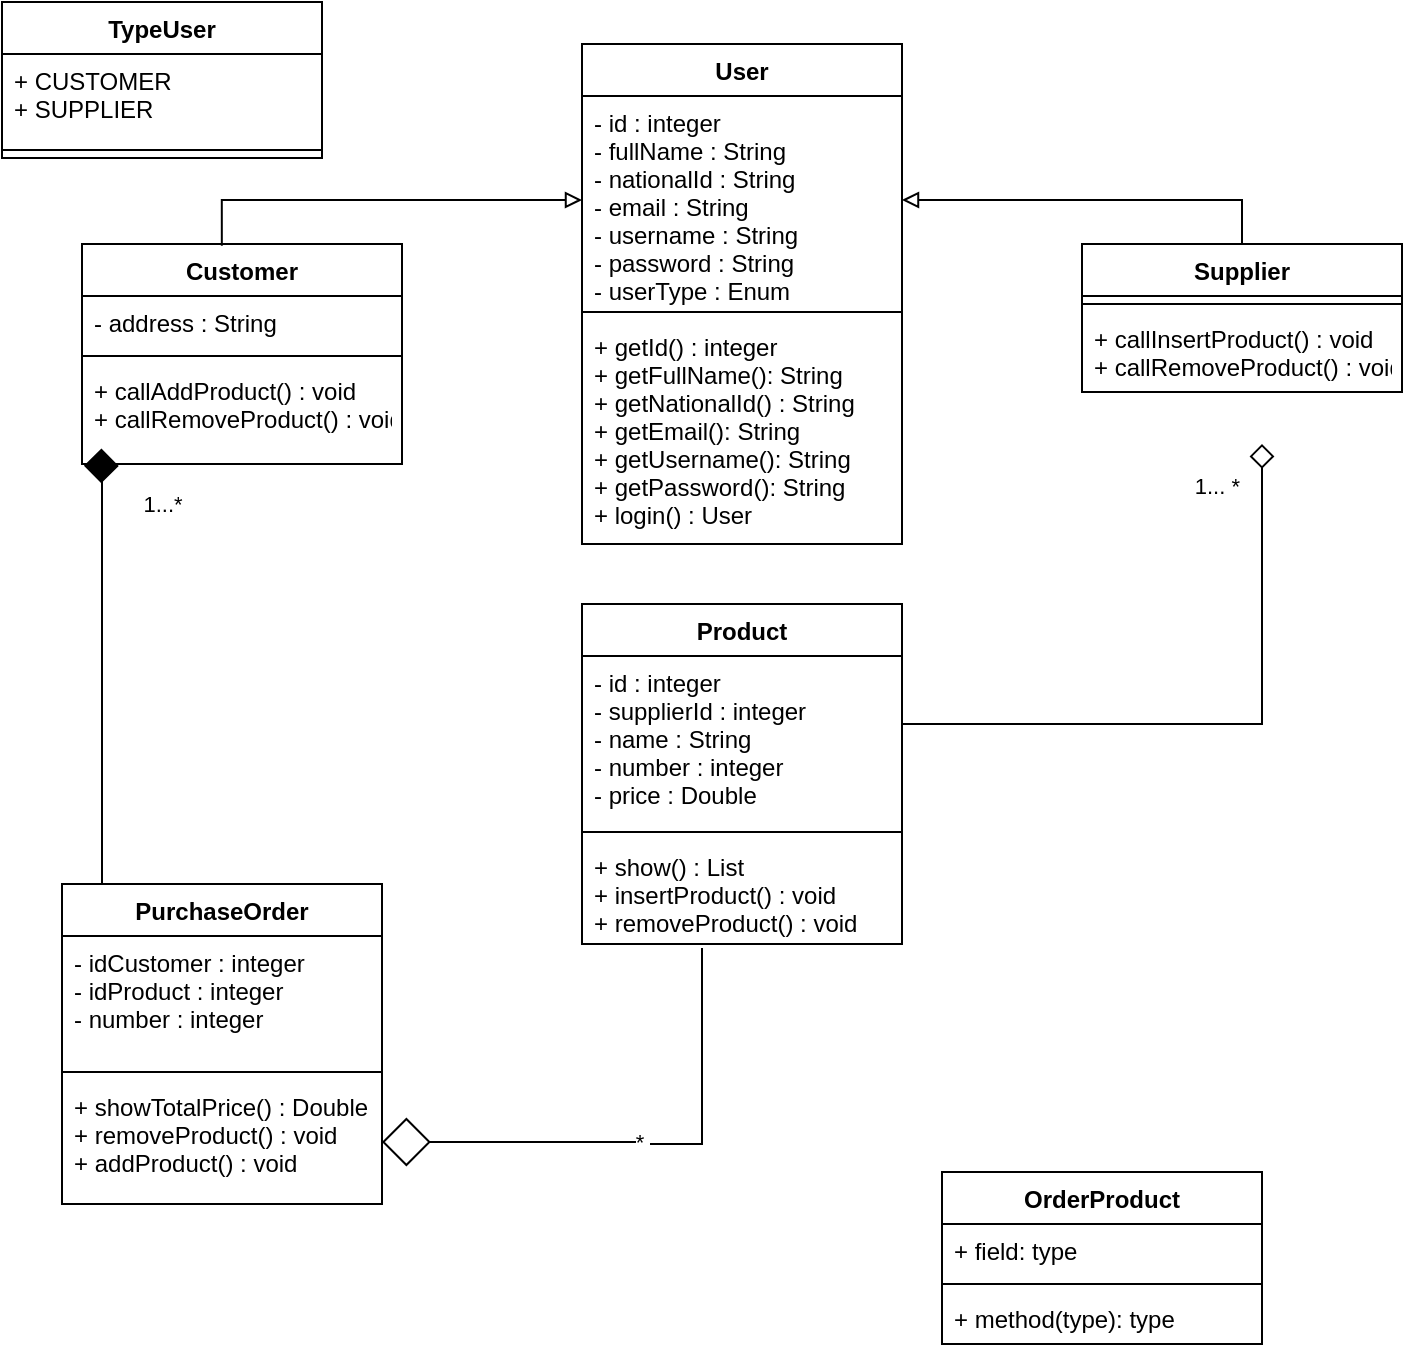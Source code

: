 <mxfile version="16.4.11" type="device"><diagram id="C5RBs43oDa-KdzZeNtuy" name="Page-1"><mxGraphModel dx="3412" dy="695" grid="1" gridSize="10" guides="1" tooltips="1" connect="1" arrows="1" fold="1" page="1" pageScale="1" pageWidth="827" pageHeight="1169" math="0" shadow="0"><root><mxCell id="WIyWlLk6GJQsqaUBKTNV-0"/><mxCell id="WIyWlLk6GJQsqaUBKTNV-1" parent="WIyWlLk6GJQsqaUBKTNV-0"/><mxCell id="i3F_fCrSGMkXsWl81YlY-0" value="Customer" style="swimlane;fontStyle=1;align=center;verticalAlign=top;childLayout=stackLayout;horizontal=1;startSize=26;horizontalStack=0;resizeParent=1;resizeParentMax=0;resizeLast=0;collapsible=1;marginBottom=0;" parent="WIyWlLk6GJQsqaUBKTNV-1" vertex="1"><mxGeometry x="-750" y="1290" width="160" height="110" as="geometry"/></mxCell><mxCell id="i3F_fCrSGMkXsWl81YlY-1" value="- address : String" style="text;strokeColor=none;fillColor=none;align=left;verticalAlign=top;spacingLeft=4;spacingRight=4;overflow=hidden;rotatable=0;points=[[0,0.5],[1,0.5]];portConstraint=eastwest;" parent="i3F_fCrSGMkXsWl81YlY-0" vertex="1"><mxGeometry y="26" width="160" height="26" as="geometry"/></mxCell><mxCell id="i3F_fCrSGMkXsWl81YlY-2" value="" style="line;strokeWidth=1;fillColor=none;align=left;verticalAlign=middle;spacingTop=-1;spacingLeft=3;spacingRight=3;rotatable=0;labelPosition=right;points=[];portConstraint=eastwest;" parent="i3F_fCrSGMkXsWl81YlY-0" vertex="1"><mxGeometry y="52" width="160" height="8" as="geometry"/></mxCell><mxCell id="i3F_fCrSGMkXsWl81YlY-3" value="+ callAddProduct() : void&#10;+ callRemoveProduct() : void&#10;" style="text;strokeColor=none;fillColor=none;align=left;verticalAlign=top;spacingLeft=4;spacingRight=4;overflow=hidden;rotatable=0;points=[[0,0.5],[1,0.5]];portConstraint=eastwest;" parent="i3F_fCrSGMkXsWl81YlY-0" vertex="1"><mxGeometry y="60" width="160" height="50" as="geometry"/></mxCell><mxCell id="i3F_fCrSGMkXsWl81YlY-30" value="1...*" style="edgeStyle=orthogonalEdgeStyle;rounded=0;orthogonalLoop=1;jettySize=auto;html=1;exitX=0.5;exitY=0;exitDx=0;exitDy=0;startArrow=none;startFill=0;endArrow=diamond;endFill=1;entryX=0.006;entryY=1.017;entryDx=0;entryDy=0;entryPerimeter=0;endSize=15;startSize=22;" parent="WIyWlLk6GJQsqaUBKTNV-1" source="i3F_fCrSGMkXsWl81YlY-12" target="i3F_fCrSGMkXsWl81YlY-3" edge="1"><mxGeometry x="0.798" y="-30" relative="1" as="geometry"><mxPoint x="-710" y="1430" as="targetPoint"/><Array as="points"><mxPoint x="-740" y="1610"/><mxPoint x="-740" y="1460"/><mxPoint x="-740" y="1401"/></Array><mxPoint as="offset"/></mxGeometry></mxCell><mxCell id="i3F_fCrSGMkXsWl81YlY-12" value="PurchaseOrder" style="swimlane;fontStyle=1;align=center;verticalAlign=top;childLayout=stackLayout;horizontal=1;startSize=26;horizontalStack=0;resizeParent=1;resizeParentMax=0;resizeLast=0;collapsible=1;marginBottom=0;" parent="WIyWlLk6GJQsqaUBKTNV-1" vertex="1"><mxGeometry x="-760" y="1610" width="160" height="160" as="geometry"/></mxCell><mxCell id="i3F_fCrSGMkXsWl81YlY-13" value="- idCustomer : integer&#10;- idProduct : integer&#10;- number : integer&#10;" style="text;strokeColor=none;fillColor=none;align=left;verticalAlign=top;spacingLeft=4;spacingRight=4;overflow=hidden;rotatable=0;points=[[0,0.5],[1,0.5]];portConstraint=eastwest;" parent="i3F_fCrSGMkXsWl81YlY-12" vertex="1"><mxGeometry y="26" width="160" height="64" as="geometry"/></mxCell><mxCell id="i3F_fCrSGMkXsWl81YlY-14" value="" style="line;strokeWidth=1;fillColor=none;align=left;verticalAlign=middle;spacingTop=-1;spacingLeft=3;spacingRight=3;rotatable=0;labelPosition=right;points=[];portConstraint=eastwest;" parent="i3F_fCrSGMkXsWl81YlY-12" vertex="1"><mxGeometry y="90" width="160" height="8" as="geometry"/></mxCell><mxCell id="i3F_fCrSGMkXsWl81YlY-15" value="+ showTotalPrice() : Double&#10;+ removeProduct() : void&#10;+ addProduct() : void" style="text;strokeColor=none;fillColor=none;align=left;verticalAlign=top;spacingLeft=4;spacingRight=4;overflow=hidden;rotatable=0;points=[[0,0.5],[1,0.5]];portConstraint=eastwest;labelBackgroundColor=none;labelBorderColor=none;fontColor=default;" parent="i3F_fCrSGMkXsWl81YlY-12" vertex="1"><mxGeometry y="98" width="160" height="62" as="geometry"/></mxCell><mxCell id="i3F_fCrSGMkXsWl81YlY-16" value="User" style="swimlane;fontStyle=1;align=center;verticalAlign=top;childLayout=stackLayout;horizontal=1;startSize=26;horizontalStack=0;resizeParent=1;resizeParentMax=0;resizeLast=0;collapsible=1;marginBottom=0;" parent="WIyWlLk6GJQsqaUBKTNV-1" vertex="1"><mxGeometry x="-500" y="1190" width="160" height="250" as="geometry"/></mxCell><mxCell id="i3F_fCrSGMkXsWl81YlY-17" value="- id : integer&#10;- fullName : String&#10;- nationalId : String&#10;- email : String&#10;- username : String&#10;- password : String&#10;- userType : Enum" style="text;strokeColor=none;fillColor=none;align=left;verticalAlign=top;spacingLeft=4;spacingRight=4;overflow=hidden;rotatable=0;points=[[0,0.5],[1,0.5]];portConstraint=eastwest;" parent="i3F_fCrSGMkXsWl81YlY-16" vertex="1"><mxGeometry y="26" width="160" height="104" as="geometry"/></mxCell><mxCell id="i3F_fCrSGMkXsWl81YlY-18" value="" style="line;strokeWidth=1;fillColor=none;align=left;verticalAlign=middle;spacingTop=-1;spacingLeft=3;spacingRight=3;rotatable=0;labelPosition=right;points=[];portConstraint=eastwest;" parent="i3F_fCrSGMkXsWl81YlY-16" vertex="1"><mxGeometry y="130" width="160" height="8" as="geometry"/></mxCell><mxCell id="i3F_fCrSGMkXsWl81YlY-19" value="+ getId() : integer&#10;+ getFullName(): String&#10;+ getNationalId() : String&#10;+ getEmail(): String&#10;+ getUsername(): String&#10;+ getPassword(): String&#10;+ login() : User" style="text;strokeColor=none;fillColor=none;align=left;verticalAlign=top;spacingLeft=4;spacingRight=4;overflow=hidden;rotatable=0;points=[[0,0.5],[1,0.5]];portConstraint=eastwest;" parent="i3F_fCrSGMkXsWl81YlY-16" vertex="1"><mxGeometry y="138" width="160" height="112" as="geometry"/></mxCell><mxCell id="i3F_fCrSGMkXsWl81YlY-20" value="Supplier" style="swimlane;fontStyle=1;align=center;verticalAlign=top;childLayout=stackLayout;horizontal=1;startSize=26;horizontalStack=0;resizeParent=1;resizeParentMax=0;resizeLast=0;collapsible=1;marginBottom=0;" parent="WIyWlLk6GJQsqaUBKTNV-1" vertex="1"><mxGeometry x="-250" y="1290" width="160" height="74" as="geometry"/></mxCell><mxCell id="i3F_fCrSGMkXsWl81YlY-22" value="" style="line;strokeWidth=1;fillColor=none;align=left;verticalAlign=middle;spacingTop=-1;spacingLeft=3;spacingRight=3;rotatable=0;labelPosition=right;points=[];portConstraint=eastwest;" parent="i3F_fCrSGMkXsWl81YlY-20" vertex="1"><mxGeometry y="26" width="160" height="8" as="geometry"/></mxCell><mxCell id="i3F_fCrSGMkXsWl81YlY-23" value="+ callInsertProduct() : void&#10;+ callRemoveProduct() : void" style="text;strokeColor=none;fillColor=none;align=left;verticalAlign=top;spacingLeft=4;spacingRight=4;overflow=hidden;rotatable=0;points=[[0,0.5],[1,0.5]];portConstraint=eastwest;" parent="i3F_fCrSGMkXsWl81YlY-20" vertex="1"><mxGeometry y="34" width="160" height="40" as="geometry"/></mxCell><mxCell id="i3F_fCrSGMkXsWl81YlY-24" style="edgeStyle=orthogonalEdgeStyle;rounded=0;orthogonalLoop=1;jettySize=auto;html=1;exitX=0;exitY=0.5;exitDx=0;exitDy=0;entryX=0.437;entryY=0.008;entryDx=0;entryDy=0;entryPerimeter=0;startArrow=block;startFill=0;endArrow=none;endFill=0;" parent="WIyWlLk6GJQsqaUBKTNV-1" source="i3F_fCrSGMkXsWl81YlY-17" target="i3F_fCrSGMkXsWl81YlY-0" edge="1"><mxGeometry relative="1" as="geometry"/></mxCell><mxCell id="i3F_fCrSGMkXsWl81YlY-25" style="edgeStyle=orthogonalEdgeStyle;rounded=0;orthogonalLoop=1;jettySize=auto;html=1;exitX=1;exitY=0.5;exitDx=0;exitDy=0;entryX=0.5;entryY=0;entryDx=0;entryDy=0;startArrow=block;startFill=0;endArrow=none;endFill=0;" parent="WIyWlLk6GJQsqaUBKTNV-1" source="i3F_fCrSGMkXsWl81YlY-17" target="i3F_fCrSGMkXsWl81YlY-20" edge="1"><mxGeometry relative="1" as="geometry"><mxPoint x="-290" y="1250" as="targetPoint"/></mxGeometry></mxCell><mxCell id="i3F_fCrSGMkXsWl81YlY-26" value="OrderProduct" style="swimlane;fontStyle=1;align=center;verticalAlign=top;childLayout=stackLayout;horizontal=1;startSize=26;horizontalStack=0;resizeParent=1;resizeParentMax=0;resizeLast=0;collapsible=1;marginBottom=0;" parent="WIyWlLk6GJQsqaUBKTNV-1" vertex="1"><mxGeometry x="-320" y="1754" width="160" height="86" as="geometry"/></mxCell><mxCell id="i3F_fCrSGMkXsWl81YlY-27" value="+ field: type" style="text;strokeColor=none;fillColor=none;align=left;verticalAlign=top;spacingLeft=4;spacingRight=4;overflow=hidden;rotatable=0;points=[[0,0.5],[1,0.5]];portConstraint=eastwest;" parent="i3F_fCrSGMkXsWl81YlY-26" vertex="1"><mxGeometry y="26" width="160" height="26" as="geometry"/></mxCell><mxCell id="i3F_fCrSGMkXsWl81YlY-28" value="" style="line;strokeWidth=1;fillColor=none;align=left;verticalAlign=middle;spacingTop=-1;spacingLeft=3;spacingRight=3;rotatable=0;labelPosition=right;points=[];portConstraint=eastwest;" parent="i3F_fCrSGMkXsWl81YlY-26" vertex="1"><mxGeometry y="52" width="160" height="8" as="geometry"/></mxCell><mxCell id="i3F_fCrSGMkXsWl81YlY-29" value="+ method(type): type" style="text;strokeColor=none;fillColor=none;align=left;verticalAlign=top;spacingLeft=4;spacingRight=4;overflow=hidden;rotatable=0;points=[[0,0.5],[1,0.5]];portConstraint=eastwest;" parent="i3F_fCrSGMkXsWl81YlY-26" vertex="1"><mxGeometry y="60" width="160" height="26" as="geometry"/></mxCell><mxCell id="i3F_fCrSGMkXsWl81YlY-39" value="Product" style="swimlane;fontStyle=1;align=center;verticalAlign=top;childLayout=stackLayout;horizontal=1;startSize=26;horizontalStack=0;resizeParent=1;resizeParentMax=0;resizeLast=0;collapsible=1;marginBottom=0;" parent="WIyWlLk6GJQsqaUBKTNV-1" vertex="1"><mxGeometry x="-500" y="1470" width="160" height="170" as="geometry"/></mxCell><mxCell id="i3F_fCrSGMkXsWl81YlY-40" value="- id : integer&#10;- supplierId : integer&#10;- name : String&#10;- number : integer&#10;- price : Double" style="text;strokeColor=none;fillColor=none;align=left;verticalAlign=top;spacingLeft=4;spacingRight=4;overflow=hidden;rotatable=0;points=[[0,0.5],[1,0.5]];portConstraint=eastwest;" parent="i3F_fCrSGMkXsWl81YlY-39" vertex="1"><mxGeometry y="26" width="160" height="84" as="geometry"/></mxCell><mxCell id="i3F_fCrSGMkXsWl81YlY-41" value="" style="line;strokeWidth=1;fillColor=none;align=left;verticalAlign=middle;spacingTop=-1;spacingLeft=3;spacingRight=3;rotatable=0;labelPosition=right;points=[];portConstraint=eastwest;" parent="i3F_fCrSGMkXsWl81YlY-39" vertex="1"><mxGeometry y="110" width="160" height="8" as="geometry"/></mxCell><mxCell id="i3F_fCrSGMkXsWl81YlY-42" value="+ show() : List&#10;+ insertProduct() : void&#10;+ removeProduct() : void" style="text;strokeColor=none;fillColor=none;align=left;verticalAlign=top;spacingLeft=4;spacingRight=4;overflow=hidden;rotatable=0;points=[[0,0.5],[1,0.5]];portConstraint=eastwest;" parent="i3F_fCrSGMkXsWl81YlY-39" vertex="1"><mxGeometry y="118" width="160" height="52" as="geometry"/></mxCell><mxCell id="i3F_fCrSGMkXsWl81YlY-57" value="1... *" style="edgeStyle=orthogonalEdgeStyle;rounded=0;orthogonalLoop=1;jettySize=auto;html=1;exitX=1;exitY=0.5;exitDx=0;exitDy=0;startArrow=none;startFill=0;endArrow=diamond;endFill=0;targetPerimeterSpacing=0;strokeWidth=1;endSize=10;startSize=18;labelPosition=left;verticalLabelPosition=top;align=right;verticalAlign=bottom;" parent="WIyWlLk6GJQsqaUBKTNV-1" source="i3F_fCrSGMkXsWl81YlY-40" edge="1"><mxGeometry x="0.817" y="10" relative="1" as="geometry"><mxPoint x="-160" y="1390" as="targetPoint"/><Array as="points"><mxPoint x="-340" y="1530"/><mxPoint x="-160" y="1530"/></Array><mxPoint as="offset"/></mxGeometry></mxCell><mxCell id="i3F_fCrSGMkXsWl81YlY-59" value="*&amp;nbsp;" style="edgeStyle=orthogonalEdgeStyle;rounded=0;orthogonalLoop=1;jettySize=auto;html=1;exitX=1;exitY=0.5;exitDx=0;exitDy=0;entryX=0.375;entryY=1.038;entryDx=0;entryDy=0;entryPerimeter=0;fontColor=default;startArrow=diamond;startFill=0;endArrow=none;endFill=0;startSize=22;" parent="WIyWlLk6GJQsqaUBKTNV-1" source="i3F_fCrSGMkXsWl81YlY-15" target="i3F_fCrSGMkXsWl81YlY-42" edge="1"><mxGeometry relative="1" as="geometry"><Array as="points"><mxPoint x="-470" y="1740"/><mxPoint x="-440" y="1739"/></Array></mxGeometry></mxCell><mxCell id="i3F_fCrSGMkXsWl81YlY-63" value="TypeUser" style="swimlane;fontStyle=1;align=center;verticalAlign=top;childLayout=stackLayout;horizontal=1;startSize=26;horizontalStack=0;resizeParent=1;resizeParentMax=0;resizeLast=0;collapsible=1;marginBottom=0;labelBackgroundColor=none;labelBorderColor=none;fontColor=default;" parent="WIyWlLk6GJQsqaUBKTNV-1" vertex="1"><mxGeometry x="-790" y="1169" width="160" height="78" as="geometry"/></mxCell><mxCell id="i3F_fCrSGMkXsWl81YlY-64" value="+ CUSTOMER&#10;+ SUPPLIER" style="text;strokeColor=none;fillColor=none;align=left;verticalAlign=top;spacingLeft=4;spacingRight=4;overflow=hidden;rotatable=0;points=[[0,0.5],[1,0.5]];portConstraint=eastwest;labelBackgroundColor=none;labelBorderColor=none;fontColor=default;" parent="i3F_fCrSGMkXsWl81YlY-63" vertex="1"><mxGeometry y="26" width="160" height="44" as="geometry"/></mxCell><mxCell id="i3F_fCrSGMkXsWl81YlY-65" value="" style="line;strokeWidth=1;fillColor=none;align=left;verticalAlign=middle;spacingTop=-1;spacingLeft=3;spacingRight=3;rotatable=0;labelPosition=right;points=[];portConstraint=eastwest;labelBackgroundColor=none;labelBorderColor=none;fontColor=default;" parent="i3F_fCrSGMkXsWl81YlY-63" vertex="1"><mxGeometry y="70" width="160" height="8" as="geometry"/></mxCell></root></mxGraphModel></diagram></mxfile>